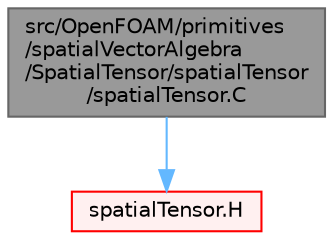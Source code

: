 digraph "src/OpenFOAM/primitives/spatialVectorAlgebra/SpatialTensor/spatialTensor/spatialTensor.C"
{
 // LATEX_PDF_SIZE
  bgcolor="transparent";
  edge [fontname=Helvetica,fontsize=10,labelfontname=Helvetica,labelfontsize=10];
  node [fontname=Helvetica,fontsize=10,shape=box,height=0.2,width=0.4];
  Node1 [id="Node000001",label="src/OpenFOAM/primitives\l/spatialVectorAlgebra\l/SpatialTensor/spatialTensor\l/spatialTensor.C",height=0.2,width=0.4,color="gray40", fillcolor="grey60", style="filled", fontcolor="black",tooltip=" "];
  Node1 -> Node2 [id="edge1_Node000001_Node000002",color="steelblue1",style="solid",tooltip=" "];
  Node2 [id="Node000002",label="spatialTensor.H",height=0.2,width=0.4,color="red", fillcolor="#FFF0F0", style="filled",URL="$spatialTensor_8H.html",tooltip=" "];
}
